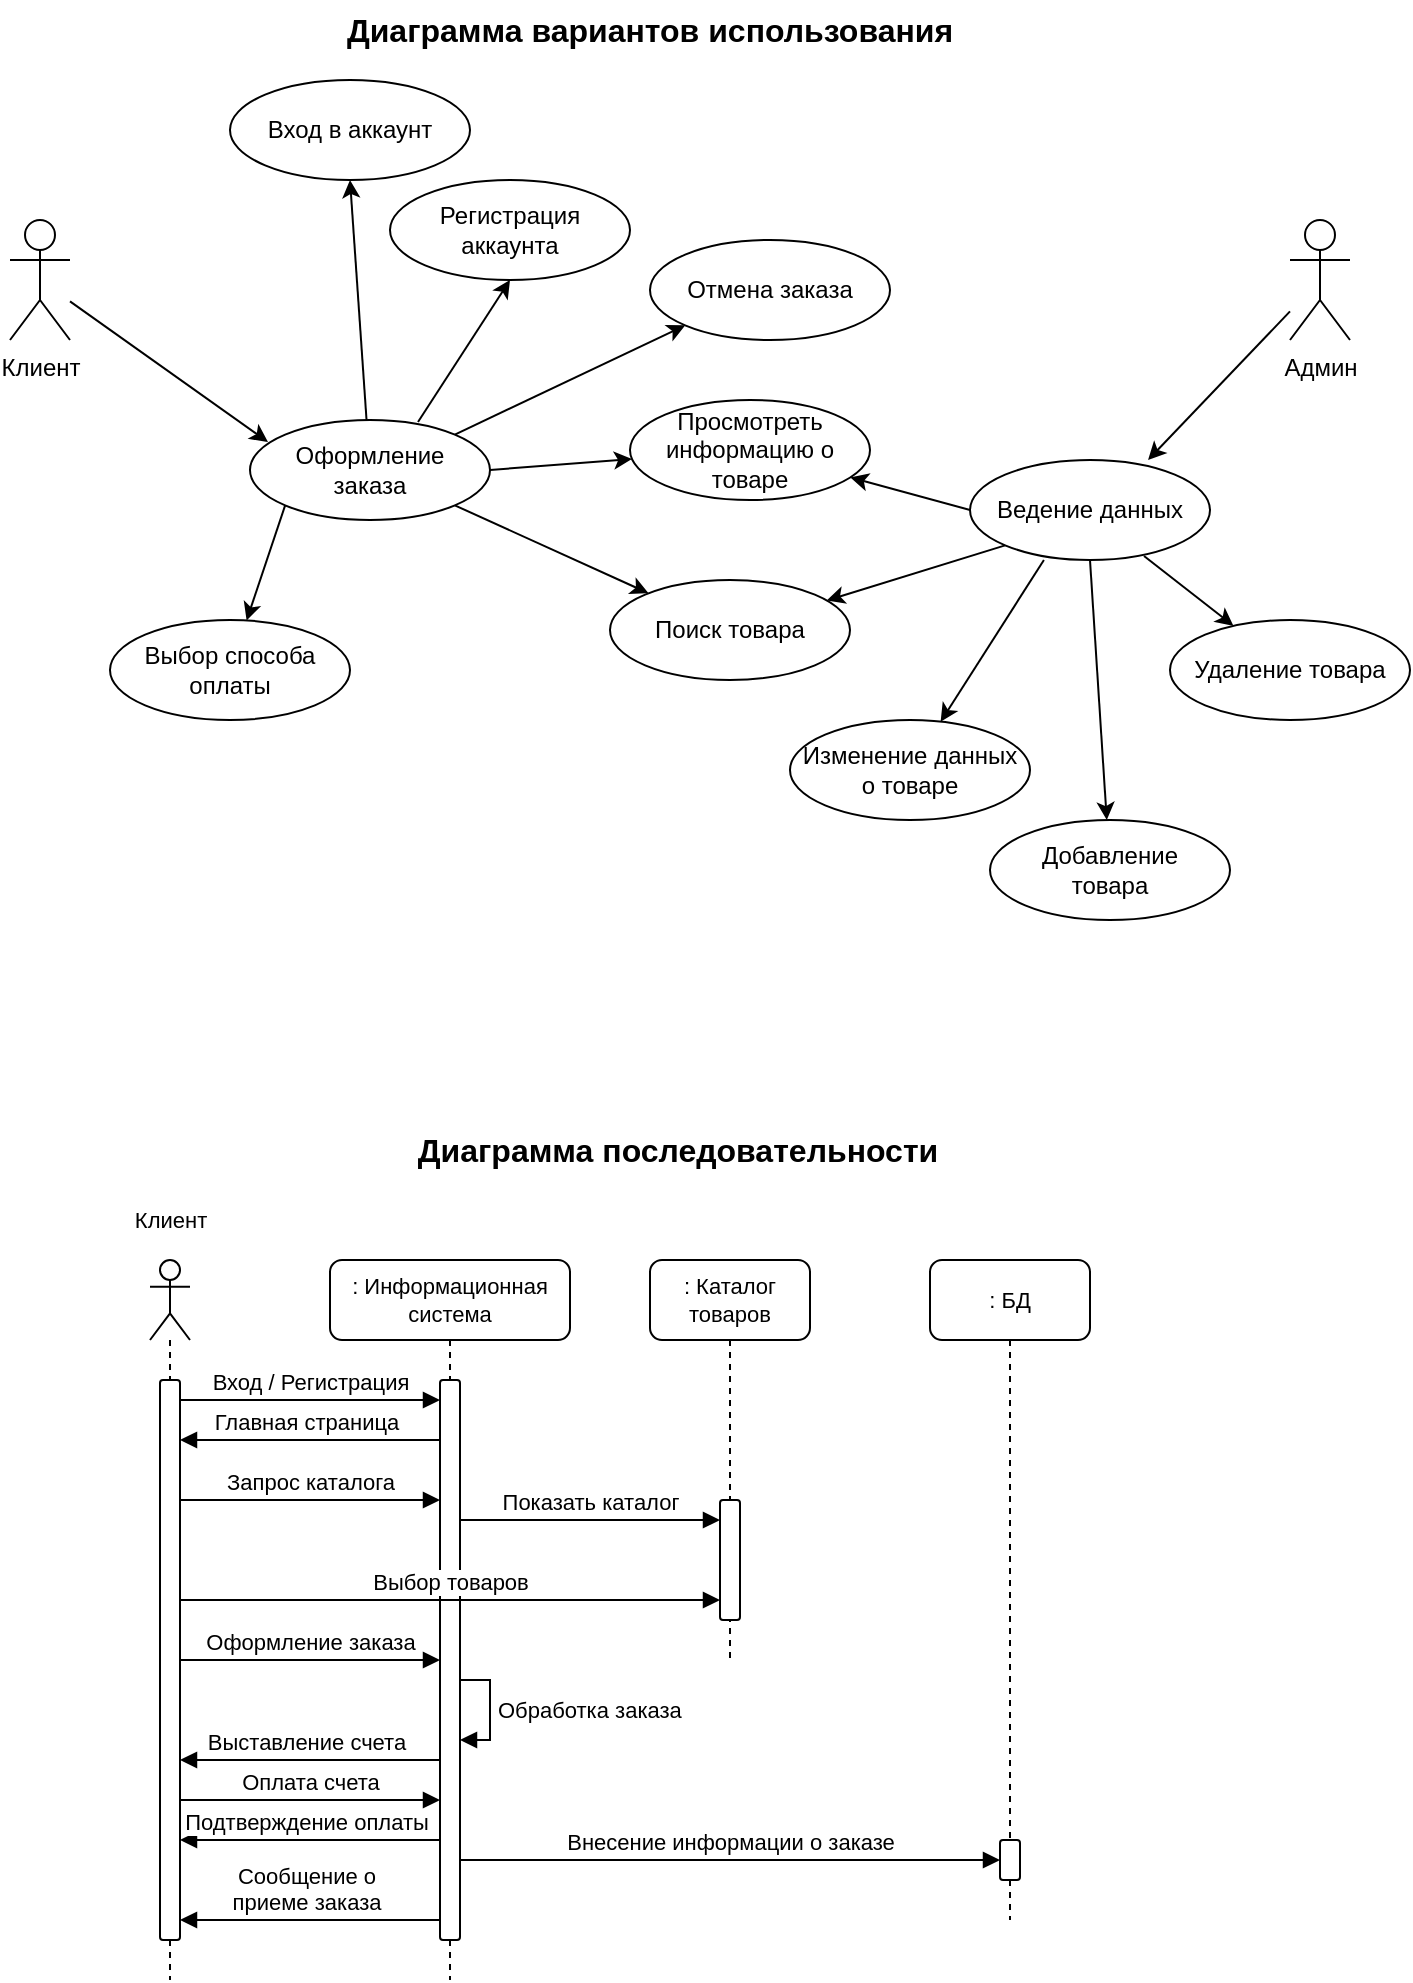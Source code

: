 <mxfile version="21.0.2" type="github">
  <diagram name="Страница 1" id="oxCHzuAcpKhZ4v-NSPL_">
    <mxGraphModel dx="1434" dy="830" grid="1" gridSize="10" guides="1" tooltips="1" connect="1" arrows="1" fold="1" page="1" pageScale="1" pageWidth="827" pageHeight="1169" math="0" shadow="0">
      <root>
        <mxCell id="0" />
        <mxCell id="1" parent="0" />
        <mxCell id="GiPZNUQDFtoVhdxIclAj-17" style="rounded=1;orthogonalLoop=1;jettySize=auto;html=1;entryX=0.075;entryY=0.22;entryDx=0;entryDy=0;entryPerimeter=0;" edge="1" parent="1" source="GiPZNUQDFtoVhdxIclAj-1" target="GiPZNUQDFtoVhdxIclAj-3">
          <mxGeometry relative="1" as="geometry">
            <mxPoint x="210" y="240" as="targetPoint" />
          </mxGeometry>
        </mxCell>
        <mxCell id="GiPZNUQDFtoVhdxIclAj-1" value="Клиент" style="shape=umlActor;verticalLabelPosition=bottom;verticalAlign=top;html=1;outlineConnect=0;rounded=1;" vertex="1" parent="1">
          <mxGeometry x="80" y="120" width="30" height="60" as="geometry" />
        </mxCell>
        <mxCell id="GiPZNUQDFtoVhdxIclAj-20" style="rounded=1;orthogonalLoop=1;jettySize=auto;html=1;entryX=0.742;entryY=0;entryDx=0;entryDy=0;entryPerimeter=0;" edge="1" parent="1" source="GiPZNUQDFtoVhdxIclAj-2" target="GiPZNUQDFtoVhdxIclAj-8">
          <mxGeometry relative="1" as="geometry" />
        </mxCell>
        <mxCell id="GiPZNUQDFtoVhdxIclAj-2" value="Админ" style="shape=umlActor;verticalLabelPosition=bottom;verticalAlign=top;html=1;outlineConnect=0;rounded=1;" vertex="1" parent="1">
          <mxGeometry x="720" y="120" width="30" height="60" as="geometry" />
        </mxCell>
        <mxCell id="GiPZNUQDFtoVhdxIclAj-13" style="rounded=1;orthogonalLoop=1;jettySize=auto;html=1;entryX=0.5;entryY=1;entryDx=0;entryDy=0;" edge="1" parent="1" source="GiPZNUQDFtoVhdxIclAj-3" target="GiPZNUQDFtoVhdxIclAj-11">
          <mxGeometry relative="1" as="geometry" />
        </mxCell>
        <mxCell id="GiPZNUQDFtoVhdxIclAj-15" style="rounded=1;orthogonalLoop=1;jettySize=auto;html=1;exitX=0.7;exitY=0.02;exitDx=0;exitDy=0;entryX=0.5;entryY=1;entryDx=0;entryDy=0;exitPerimeter=0;" edge="1" parent="1" source="GiPZNUQDFtoVhdxIclAj-3" target="GiPZNUQDFtoVhdxIclAj-12">
          <mxGeometry relative="1" as="geometry" />
        </mxCell>
        <mxCell id="GiPZNUQDFtoVhdxIclAj-19" style="rounded=1;orthogonalLoop=1;jettySize=auto;html=1;exitX=1;exitY=0;exitDx=0;exitDy=0;entryX=0;entryY=1;entryDx=0;entryDy=0;" edge="1" parent="1" source="GiPZNUQDFtoVhdxIclAj-3" target="GiPZNUQDFtoVhdxIclAj-18">
          <mxGeometry relative="1" as="geometry" />
        </mxCell>
        <mxCell id="GiPZNUQDFtoVhdxIclAj-22" style="edgeStyle=none;shape=connector;rounded=1;orthogonalLoop=1;jettySize=auto;html=1;exitX=1;exitY=1;exitDx=0;exitDy=0;labelBackgroundColor=default;strokeColor=default;fontFamily=Helvetica;fontSize=11;fontColor=default;endArrow=classic;" edge="1" parent="1" source="GiPZNUQDFtoVhdxIclAj-3" target="GiPZNUQDFtoVhdxIclAj-4">
          <mxGeometry relative="1" as="geometry" />
        </mxCell>
        <mxCell id="GiPZNUQDFtoVhdxIclAj-27" style="edgeStyle=none;shape=connector;rounded=1;orthogonalLoop=1;jettySize=auto;html=1;exitX=1;exitY=0.5;exitDx=0;exitDy=0;labelBackgroundColor=default;strokeColor=default;fontFamily=Helvetica;fontSize=11;fontColor=default;endArrow=classic;" edge="1" parent="1" source="GiPZNUQDFtoVhdxIclAj-3" target="GiPZNUQDFtoVhdxIclAj-5">
          <mxGeometry relative="1" as="geometry" />
        </mxCell>
        <mxCell id="GiPZNUQDFtoVhdxIclAj-28" style="edgeStyle=none;shape=connector;rounded=1;orthogonalLoop=1;jettySize=auto;html=1;exitX=0;exitY=1;exitDx=0;exitDy=0;labelBackgroundColor=default;strokeColor=default;fontFamily=Helvetica;fontSize=11;fontColor=default;endArrow=classic;" edge="1" parent="1" source="GiPZNUQDFtoVhdxIclAj-3" target="GiPZNUQDFtoVhdxIclAj-9">
          <mxGeometry relative="1" as="geometry" />
        </mxCell>
        <mxCell id="GiPZNUQDFtoVhdxIclAj-3" value="Оформление &lt;br&gt;заказа" style="ellipse;whiteSpace=wrap;html=1;rounded=1;" vertex="1" parent="1">
          <mxGeometry x="200" y="220" width="120" height="50" as="geometry" />
        </mxCell>
        <mxCell id="GiPZNUQDFtoVhdxIclAj-4" value="Поиск товара" style="ellipse;whiteSpace=wrap;html=1;rounded=1;" vertex="1" parent="1">
          <mxGeometry x="380" y="300" width="120" height="50" as="geometry" />
        </mxCell>
        <mxCell id="GiPZNUQDFtoVhdxIclAj-5" value="Просмотреть информацию о товаре" style="ellipse;whiteSpace=wrap;html=1;rounded=1;" vertex="1" parent="1">
          <mxGeometry x="390" y="210" width="120" height="50" as="geometry" />
        </mxCell>
        <mxCell id="GiPZNUQDFtoVhdxIclAj-6" value="Изменение данных&lt;br&gt;о товаре" style="ellipse;whiteSpace=wrap;html=1;rounded=1;" vertex="1" parent="1">
          <mxGeometry x="470" y="370" width="120" height="50" as="geometry" />
        </mxCell>
        <mxCell id="GiPZNUQDFtoVhdxIclAj-7" value="Добавление &lt;br&gt;товара" style="ellipse;whiteSpace=wrap;html=1;rounded=1;" vertex="1" parent="1">
          <mxGeometry x="570" y="420" width="120" height="50" as="geometry" />
        </mxCell>
        <mxCell id="GiPZNUQDFtoVhdxIclAj-21" style="edgeStyle=none;shape=connector;rounded=1;orthogonalLoop=1;jettySize=auto;html=1;exitX=0.725;exitY=0.96;exitDx=0;exitDy=0;labelBackgroundColor=default;strokeColor=default;fontFamily=Helvetica;fontSize=11;fontColor=default;endArrow=classic;exitPerimeter=0;" edge="1" parent="1" source="GiPZNUQDFtoVhdxIclAj-8" target="GiPZNUQDFtoVhdxIclAj-10">
          <mxGeometry relative="1" as="geometry" />
        </mxCell>
        <mxCell id="GiPZNUQDFtoVhdxIclAj-23" style="edgeStyle=none;shape=connector;rounded=1;orthogonalLoop=1;jettySize=auto;html=1;exitX=0;exitY=1;exitDx=0;exitDy=0;labelBackgroundColor=default;strokeColor=default;fontFamily=Helvetica;fontSize=11;fontColor=default;endArrow=classic;" edge="1" parent="1" source="GiPZNUQDFtoVhdxIclAj-8" target="GiPZNUQDFtoVhdxIclAj-4">
          <mxGeometry relative="1" as="geometry" />
        </mxCell>
        <mxCell id="GiPZNUQDFtoVhdxIclAj-24" style="edgeStyle=none;shape=connector;rounded=1;orthogonalLoop=1;jettySize=auto;html=1;exitX=0.308;exitY=1;exitDx=0;exitDy=0;labelBackgroundColor=default;strokeColor=default;fontFamily=Helvetica;fontSize=11;fontColor=default;endArrow=classic;exitPerimeter=0;" edge="1" parent="1" source="GiPZNUQDFtoVhdxIclAj-8" target="GiPZNUQDFtoVhdxIclAj-6">
          <mxGeometry relative="1" as="geometry" />
        </mxCell>
        <mxCell id="GiPZNUQDFtoVhdxIclAj-25" style="edgeStyle=none;shape=connector;rounded=1;orthogonalLoop=1;jettySize=auto;html=1;exitX=0.5;exitY=1;exitDx=0;exitDy=0;labelBackgroundColor=default;strokeColor=default;fontFamily=Helvetica;fontSize=11;fontColor=default;endArrow=classic;" edge="1" parent="1" source="GiPZNUQDFtoVhdxIclAj-8" target="GiPZNUQDFtoVhdxIclAj-7">
          <mxGeometry relative="1" as="geometry" />
        </mxCell>
        <mxCell id="GiPZNUQDFtoVhdxIclAj-26" style="edgeStyle=none;shape=connector;rounded=1;orthogonalLoop=1;jettySize=auto;html=1;exitX=0;exitY=0.5;exitDx=0;exitDy=0;labelBackgroundColor=default;strokeColor=default;fontFamily=Helvetica;fontSize=11;fontColor=default;endArrow=classic;" edge="1" parent="1" source="GiPZNUQDFtoVhdxIclAj-8" target="GiPZNUQDFtoVhdxIclAj-5">
          <mxGeometry relative="1" as="geometry" />
        </mxCell>
        <mxCell id="GiPZNUQDFtoVhdxIclAj-8" value="Ведение данных" style="ellipse;whiteSpace=wrap;html=1;rounded=1;" vertex="1" parent="1">
          <mxGeometry x="560" y="240" width="120" height="50" as="geometry" />
        </mxCell>
        <mxCell id="GiPZNUQDFtoVhdxIclAj-9" value="Выбор способа&lt;br&gt;оплаты" style="ellipse;whiteSpace=wrap;html=1;rounded=1;" vertex="1" parent="1">
          <mxGeometry x="130" y="320" width="120" height="50" as="geometry" />
        </mxCell>
        <mxCell id="GiPZNUQDFtoVhdxIclAj-10" value="Удаление товара" style="ellipse;whiteSpace=wrap;html=1;rounded=1;" vertex="1" parent="1">
          <mxGeometry x="660" y="320" width="120" height="50" as="geometry" />
        </mxCell>
        <mxCell id="GiPZNUQDFtoVhdxIclAj-11" value="Вход в аккаунт" style="ellipse;whiteSpace=wrap;html=1;rounded=1;" vertex="1" parent="1">
          <mxGeometry x="190" y="50" width="120" height="50" as="geometry" />
        </mxCell>
        <mxCell id="GiPZNUQDFtoVhdxIclAj-12" value="Регистрация аккаунта" style="ellipse;whiteSpace=wrap;html=1;rounded=1;" vertex="1" parent="1">
          <mxGeometry x="270" y="100" width="120" height="50" as="geometry" />
        </mxCell>
        <mxCell id="GiPZNUQDFtoVhdxIclAj-18" value="Отмена заказа" style="ellipse;whiteSpace=wrap;html=1;rounded=1;" vertex="1" parent="1">
          <mxGeometry x="400" y="130" width="120" height="50" as="geometry" />
        </mxCell>
        <mxCell id="GiPZNUQDFtoVhdxIclAj-31" value=": Информационная система" style="shape=umlLifeline;perimeter=lifelinePerimeter;whiteSpace=wrap;html=1;container=1;dropTarget=0;collapsible=0;recursiveResize=0;outlineConnect=0;portConstraint=eastwest;newEdgeStyle={&quot;edgeStyle&quot;:&quot;elbowEdgeStyle&quot;,&quot;elbow&quot;:&quot;vertical&quot;,&quot;curved&quot;:0,&quot;rounded&quot;:0};rounded=1;fontFamily=Helvetica;fontSize=11;fontColor=default;" vertex="1" parent="1">
          <mxGeometry x="240" y="640" width="120" height="360" as="geometry" />
        </mxCell>
        <mxCell id="GiPZNUQDFtoVhdxIclAj-40" value="" style="html=1;points=[];perimeter=orthogonalPerimeter;outlineConnect=0;targetShapes=umlLifeline;portConstraint=eastwest;newEdgeStyle={&quot;edgeStyle&quot;:&quot;elbowEdgeStyle&quot;,&quot;elbow&quot;:&quot;vertical&quot;,&quot;curved&quot;:0,&quot;rounded&quot;:0};rounded=1;fontFamily=Helvetica;fontSize=11;fontColor=default;" vertex="1" parent="GiPZNUQDFtoVhdxIclAj-31">
          <mxGeometry x="55" y="60" width="10" height="280" as="geometry" />
        </mxCell>
        <mxCell id="GiPZNUQDFtoVhdxIclAj-52" value="Обработка заказа" style="html=1;align=left;spacingLeft=2;endArrow=block;rounded=0;edgeStyle=orthogonalEdgeStyle;curved=0;rounded=0;labelBackgroundColor=default;strokeColor=default;fontFamily=Helvetica;fontSize=11;fontColor=default;shape=connector;" edge="1" target="GiPZNUQDFtoVhdxIclAj-40" parent="GiPZNUQDFtoVhdxIclAj-31">
          <mxGeometry relative="1" as="geometry">
            <mxPoint x="65" y="210" as="sourcePoint" />
            <Array as="points">
              <mxPoint x="80" y="210" />
              <mxPoint x="80" y="240" />
            </Array>
            <mxPoint x="65" y="240" as="targetPoint" />
          </mxGeometry>
        </mxCell>
        <mxCell id="GiPZNUQDFtoVhdxIclAj-33" value="" style="shape=umlLifeline;perimeter=lifelinePerimeter;whiteSpace=wrap;html=1;container=1;dropTarget=0;collapsible=0;recursiveResize=0;outlineConnect=0;portConstraint=eastwest;newEdgeStyle={&quot;edgeStyle&quot;:&quot;elbowEdgeStyle&quot;,&quot;elbow&quot;:&quot;vertical&quot;,&quot;curved&quot;:0,&quot;rounded&quot;:0};participant=umlActor;rounded=1;fontFamily=Helvetica;fontSize=11;fontColor=default;" vertex="1" parent="1">
          <mxGeometry x="150" y="640" width="20" height="360" as="geometry" />
        </mxCell>
        <mxCell id="GiPZNUQDFtoVhdxIclAj-39" value="" style="html=1;points=[];perimeter=orthogonalPerimeter;outlineConnect=0;targetShapes=umlLifeline;portConstraint=eastwest;newEdgeStyle={&quot;edgeStyle&quot;:&quot;elbowEdgeStyle&quot;,&quot;elbow&quot;:&quot;vertical&quot;,&quot;curved&quot;:0,&quot;rounded&quot;:0};rounded=1;fontFamily=Helvetica;fontSize=11;fontColor=default;" vertex="1" parent="GiPZNUQDFtoVhdxIclAj-33">
          <mxGeometry x="5" y="60" width="10" height="280" as="geometry" />
        </mxCell>
        <mxCell id="GiPZNUQDFtoVhdxIclAj-34" value="Клиент" style="text;html=1;align=center;verticalAlign=middle;resizable=0;points=[];autosize=1;strokeColor=none;fillColor=none;fontSize=11;fontFamily=Helvetica;fontColor=default;" vertex="1" parent="1">
          <mxGeometry x="130" y="605" width="60" height="30" as="geometry" />
        </mxCell>
        <mxCell id="GiPZNUQDFtoVhdxIclAj-35" value=": Каталог товаров" style="shape=umlLifeline;perimeter=lifelinePerimeter;whiteSpace=wrap;html=1;container=1;dropTarget=0;collapsible=0;recursiveResize=0;outlineConnect=0;portConstraint=eastwest;newEdgeStyle={&quot;edgeStyle&quot;:&quot;elbowEdgeStyle&quot;,&quot;elbow&quot;:&quot;vertical&quot;,&quot;curved&quot;:0,&quot;rounded&quot;:0};rounded=1;fontFamily=Helvetica;fontSize=11;fontColor=default;" vertex="1" parent="1">
          <mxGeometry x="400" y="640" width="80" height="200" as="geometry" />
        </mxCell>
        <mxCell id="GiPZNUQDFtoVhdxIclAj-46" value="" style="html=1;points=[];perimeter=orthogonalPerimeter;outlineConnect=0;targetShapes=umlLifeline;portConstraint=eastwest;newEdgeStyle={&quot;edgeStyle&quot;:&quot;elbowEdgeStyle&quot;,&quot;elbow&quot;:&quot;vertical&quot;,&quot;curved&quot;:0,&quot;rounded&quot;:0};rounded=1;fontFamily=Helvetica;fontSize=11;fontColor=default;" vertex="1" parent="GiPZNUQDFtoVhdxIclAj-35">
          <mxGeometry x="35" y="120" width="10" height="60" as="geometry" />
        </mxCell>
        <mxCell id="GiPZNUQDFtoVhdxIclAj-38" value=": БД" style="shape=umlLifeline;perimeter=lifelinePerimeter;whiteSpace=wrap;html=1;container=1;dropTarget=0;collapsible=0;recursiveResize=0;outlineConnect=0;portConstraint=eastwest;newEdgeStyle={&quot;edgeStyle&quot;:&quot;elbowEdgeStyle&quot;,&quot;elbow&quot;:&quot;vertical&quot;,&quot;curved&quot;:0,&quot;rounded&quot;:0};rounded=1;fontFamily=Helvetica;fontSize=11;fontColor=default;" vertex="1" parent="1">
          <mxGeometry x="540" y="640" width="80" height="330" as="geometry" />
        </mxCell>
        <mxCell id="GiPZNUQDFtoVhdxIclAj-60" value="" style="html=1;points=[];perimeter=orthogonalPerimeter;outlineConnect=0;targetShapes=umlLifeline;portConstraint=eastwest;newEdgeStyle={&quot;edgeStyle&quot;:&quot;elbowEdgeStyle&quot;,&quot;elbow&quot;:&quot;vertical&quot;,&quot;curved&quot;:0,&quot;rounded&quot;:0};rounded=1;fontFamily=Helvetica;fontSize=11;fontColor=default;" vertex="1" parent="GiPZNUQDFtoVhdxIclAj-38">
          <mxGeometry x="35" y="290" width="10" height="20" as="geometry" />
        </mxCell>
        <mxCell id="GiPZNUQDFtoVhdxIclAj-41" value="Вход / Регистрация" style="html=1;verticalAlign=bottom;endArrow=block;edgeStyle=elbowEdgeStyle;elbow=vertical;curved=0;rounded=0;labelBackgroundColor=default;strokeColor=default;fontFamily=Helvetica;fontSize=11;fontColor=default;shape=connector;" edge="1" parent="1" source="GiPZNUQDFtoVhdxIclAj-39" target="GiPZNUQDFtoVhdxIclAj-40">
          <mxGeometry width="80" relative="1" as="geometry">
            <mxPoint x="160" y="710" as="sourcePoint" />
            <mxPoint x="240" y="710" as="targetPoint" />
            <Array as="points">
              <mxPoint x="220" y="710" />
            </Array>
            <mxPoint as="offset" />
          </mxGeometry>
        </mxCell>
        <mxCell id="GiPZNUQDFtoVhdxIclAj-44" value="Главная страница" style="html=1;verticalAlign=bottom;endArrow=block;edgeStyle=elbowEdgeStyle;elbow=vertical;curved=0;rounded=0;labelBackgroundColor=default;strokeColor=default;fontFamily=Helvetica;fontSize=11;fontColor=default;shape=connector;" edge="1" parent="1" source="GiPZNUQDFtoVhdxIclAj-40" target="GiPZNUQDFtoVhdxIclAj-39">
          <mxGeometry x="0.039" width="80" relative="1" as="geometry">
            <mxPoint x="240" y="730" as="sourcePoint" />
            <mxPoint x="160" y="730" as="targetPoint" />
            <Array as="points">
              <mxPoint x="210" y="730" />
              <mxPoint x="230" y="900" />
              <mxPoint x="240" y="720" />
            </Array>
            <mxPoint as="offset" />
          </mxGeometry>
        </mxCell>
        <mxCell id="GiPZNUQDFtoVhdxIclAj-45" value="Запрос каталога" style="html=1;verticalAlign=bottom;endArrow=block;edgeStyle=elbowEdgeStyle;elbow=vertical;curved=0;rounded=0;labelBackgroundColor=default;strokeColor=default;fontFamily=Helvetica;fontSize=11;fontColor=default;shape=connector;" edge="1" parent="1" source="GiPZNUQDFtoVhdxIclAj-39" target="GiPZNUQDFtoVhdxIclAj-40">
          <mxGeometry x="-0.003" width="80" relative="1" as="geometry">
            <mxPoint x="160" y="750" as="sourcePoint" />
            <mxPoint x="240" y="750" as="targetPoint" />
            <Array as="points">
              <mxPoint x="240" y="760" />
              <mxPoint x="230" y="750" />
            </Array>
            <mxPoint as="offset" />
          </mxGeometry>
        </mxCell>
        <mxCell id="GiPZNUQDFtoVhdxIclAj-47" value="Показать каталог" style="html=1;verticalAlign=bottom;endArrow=block;edgeStyle=elbowEdgeStyle;elbow=vertical;curved=0;rounded=0;labelBackgroundColor=default;strokeColor=default;fontFamily=Helvetica;fontSize=11;fontColor=default;shape=connector;" edge="1" parent="1" source="GiPZNUQDFtoVhdxIclAj-40" target="GiPZNUQDFtoVhdxIclAj-46">
          <mxGeometry x="-0.003" width="80" relative="1" as="geometry">
            <mxPoint x="280" y="770" as="sourcePoint" />
            <mxPoint x="390" y="770" as="targetPoint" />
            <Array as="points">
              <mxPoint x="355" y="770" />
              <mxPoint x="345" y="760" />
            </Array>
            <mxPoint as="offset" />
          </mxGeometry>
        </mxCell>
        <mxCell id="GiPZNUQDFtoVhdxIclAj-48" value="Выбор товаров" style="html=1;verticalAlign=bottom;endArrow=block;edgeStyle=elbowEdgeStyle;elbow=vertical;curved=0;rounded=0;labelBackgroundColor=default;strokeColor=default;fontFamily=Helvetica;fontSize=11;fontColor=default;shape=connector;" edge="1" parent="1" source="GiPZNUQDFtoVhdxIclAj-39" target="GiPZNUQDFtoVhdxIclAj-46">
          <mxGeometry x="-0.003" width="80" relative="1" as="geometry">
            <mxPoint x="170" y="800" as="sourcePoint" />
            <mxPoint x="280" y="800" as="targetPoint" />
            <Array as="points">
              <mxPoint x="340" y="810" />
              <mxPoint x="240" y="800" />
              <mxPoint x="230" y="790" />
            </Array>
            <mxPoint as="offset" />
          </mxGeometry>
        </mxCell>
        <mxCell id="GiPZNUQDFtoVhdxIclAj-49" value="Оформление заказа" style="html=1;verticalAlign=bottom;endArrow=block;edgeStyle=elbowEdgeStyle;elbow=vertical;curved=0;rounded=0;labelBackgroundColor=default;strokeColor=default;fontFamily=Helvetica;fontSize=11;fontColor=default;shape=connector;" edge="1" parent="1" source="GiPZNUQDFtoVhdxIclAj-39" target="GiPZNUQDFtoVhdxIclAj-40">
          <mxGeometry x="-0.003" width="80" relative="1" as="geometry">
            <mxPoint x="165" y="760" as="sourcePoint" />
            <mxPoint x="275" y="760" as="targetPoint" />
            <Array as="points">
              <mxPoint x="270" y="840" />
              <mxPoint x="250" y="840" />
              <mxPoint x="240" y="840" />
              <mxPoint x="230" y="770" />
              <mxPoint x="240" y="760" />
              <mxPoint x="230" y="750" />
            </Array>
            <mxPoint as="offset" />
          </mxGeometry>
        </mxCell>
        <mxCell id="GiPZNUQDFtoVhdxIclAj-53" value="Выставление счета" style="html=1;verticalAlign=bottom;endArrow=block;edgeStyle=elbowEdgeStyle;elbow=vertical;curved=0;rounded=0;labelBackgroundColor=default;strokeColor=default;fontFamily=Helvetica;fontSize=11;fontColor=default;shape=connector;" edge="1" parent="1" source="GiPZNUQDFtoVhdxIclAj-40" target="GiPZNUQDFtoVhdxIclAj-39">
          <mxGeometry x="0.039" width="80" relative="1" as="geometry">
            <mxPoint x="275" y="730" as="sourcePoint" />
            <mxPoint x="165" y="730" as="targetPoint" />
            <Array as="points">
              <mxPoint x="260" y="890" />
              <mxPoint x="250" y="910" />
              <mxPoint x="190" y="890" />
              <mxPoint x="210" y="730" />
              <mxPoint x="230" y="900" />
              <mxPoint x="240" y="720" />
            </Array>
            <mxPoint as="offset" />
          </mxGeometry>
        </mxCell>
        <mxCell id="GiPZNUQDFtoVhdxIclAj-56" value="Диаграмма вариантов использования" style="text;html=1;strokeColor=none;fillColor=none;align=center;verticalAlign=middle;whiteSpace=wrap;rounded=0;fontSize=16;fontFamily=Helvetica;fontColor=default;fontStyle=1" vertex="1" parent="1">
          <mxGeometry x="200" y="10" width="400" height="30" as="geometry" />
        </mxCell>
        <mxCell id="GiPZNUQDFtoVhdxIclAj-57" value="Диаграмма последовательности" style="text;html=1;strokeColor=none;fillColor=none;align=center;verticalAlign=middle;whiteSpace=wrap;rounded=0;fontSize=16;fontFamily=Helvetica;fontColor=default;fontStyle=1" vertex="1" parent="1">
          <mxGeometry x="214" y="570" width="400" height="30" as="geometry" />
        </mxCell>
        <mxCell id="GiPZNUQDFtoVhdxIclAj-58" value="Оплата счета" style="html=1;verticalAlign=bottom;endArrow=block;edgeStyle=elbowEdgeStyle;elbow=vertical;curved=0;rounded=0;labelBackgroundColor=default;strokeColor=default;fontFamily=Helvetica;fontSize=11;fontColor=default;shape=connector;" edge="1" parent="1" source="GiPZNUQDFtoVhdxIclAj-39" target="GiPZNUQDFtoVhdxIclAj-40">
          <mxGeometry x="0.002" width="80" relative="1" as="geometry">
            <mxPoint x="165" y="710" as="sourcePoint" />
            <mxPoint x="295" y="710" as="targetPoint" />
            <Array as="points">
              <mxPoint x="270" y="910" />
              <mxPoint x="260" y="860" />
              <mxPoint x="220" y="710" />
            </Array>
            <mxPoint as="offset" />
          </mxGeometry>
        </mxCell>
        <mxCell id="GiPZNUQDFtoVhdxIclAj-59" value="Подтверждение оплаты" style="html=1;verticalAlign=bottom;endArrow=block;edgeStyle=elbowEdgeStyle;elbow=vertical;curved=0;rounded=0;labelBackgroundColor=default;strokeColor=default;fontFamily=Helvetica;fontSize=11;fontColor=default;shape=connector;" edge="1" parent="1" source="GiPZNUQDFtoVhdxIclAj-40" target="GiPZNUQDFtoVhdxIclAj-39">
          <mxGeometry x="0.039" width="80" relative="1" as="geometry">
            <mxPoint x="295" y="890" as="sourcePoint" />
            <mxPoint x="165" y="890" as="targetPoint" />
            <Array as="points">
              <mxPoint x="200" y="930" />
              <mxPoint x="260" y="890" />
              <mxPoint x="250" y="910" />
              <mxPoint x="190" y="890" />
              <mxPoint x="210" y="730" />
              <mxPoint x="230" y="900" />
              <mxPoint x="240" y="720" />
            </Array>
            <mxPoint as="offset" />
          </mxGeometry>
        </mxCell>
        <mxCell id="GiPZNUQDFtoVhdxIclAj-61" value="Внесение информации о заказе" style="html=1;verticalAlign=bottom;endArrow=block;edgeStyle=elbowEdgeStyle;elbow=vertical;curved=0;rounded=0;labelBackgroundColor=default;strokeColor=default;fontFamily=Helvetica;fontSize=11;fontColor=default;shape=connector;" edge="1" parent="1" source="GiPZNUQDFtoVhdxIclAj-40" target="GiPZNUQDFtoVhdxIclAj-60">
          <mxGeometry x="-0.003" width="80" relative="1" as="geometry">
            <mxPoint x="165" y="840" as="sourcePoint" />
            <mxPoint x="295" y="840" as="targetPoint" />
            <Array as="points">
              <mxPoint x="360" y="940" />
              <mxPoint x="320" y="950" />
              <mxPoint x="280" y="980" />
              <mxPoint x="270" y="840" />
              <mxPoint x="250" y="840" />
              <mxPoint x="240" y="840" />
              <mxPoint x="230" y="770" />
              <mxPoint x="240" y="760" />
              <mxPoint x="230" y="750" />
            </Array>
            <mxPoint as="offset" />
          </mxGeometry>
        </mxCell>
        <mxCell id="GiPZNUQDFtoVhdxIclAj-62" value="Сообщение о &lt;br&gt;приеме заказа" style="html=1;verticalAlign=bottom;endArrow=block;edgeStyle=elbowEdgeStyle;elbow=vertical;curved=0;rounded=0;labelBackgroundColor=default;strokeColor=default;fontFamily=Helvetica;fontSize=11;fontColor=default;shape=connector;" edge="1" parent="1" source="GiPZNUQDFtoVhdxIclAj-40" target="GiPZNUQDFtoVhdxIclAj-39">
          <mxGeometry x="0.039" width="80" relative="1" as="geometry">
            <mxPoint x="295" y="930" as="sourcePoint" />
            <mxPoint x="165" y="930" as="targetPoint" />
            <Array as="points">
              <mxPoint x="280" y="970" />
              <mxPoint x="240" y="960" />
              <mxPoint x="210" y="950" />
              <mxPoint x="200" y="930" />
              <mxPoint x="260" y="890" />
              <mxPoint x="250" y="910" />
              <mxPoint x="190" y="890" />
              <mxPoint x="210" y="730" />
              <mxPoint x="230" y="900" />
              <mxPoint x="240" y="720" />
            </Array>
            <mxPoint as="offset" />
          </mxGeometry>
        </mxCell>
      </root>
    </mxGraphModel>
  </diagram>
</mxfile>
